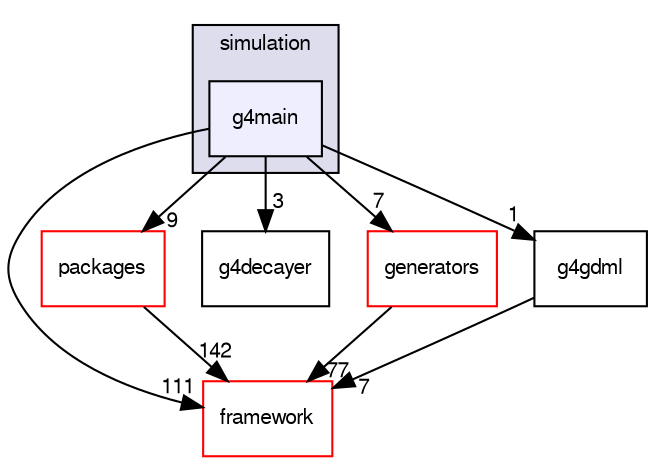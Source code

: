 digraph "/dev/shm/kenichi/update-e1039-doc/e1039-core/simulation/g4main" {
  bgcolor=transparent;
  compound=true
  node [ fontsize="10", fontname="FreeSans"];
  edge [ labelfontsize="10", labelfontname="FreeSans"];
  subgraph clusterdir_da541d554d94b5dd7d8677e6570914d2 {
    graph [ bgcolor="#ddddee", pencolor="black", label="simulation" fontname="FreeSans", fontsize="10", URL="dir_da541d554d94b5dd7d8677e6570914d2.html"]
  dir_6dbf4c28b450a5e981a5a6978e27aa63 [shape=box, label="g4main", style="filled", fillcolor="#eeeeff", pencolor="black", URL="dir_6dbf4c28b450a5e981a5a6978e27aa63.html"];
  }
  dir_68879e08c6651a210f7d5b44f4a6e313 [shape=box label="framework" color="red" URL="dir_68879e08c6651a210f7d5b44f4a6e313.html"];
  dir_8ea7cac0f8d8113a9a7e5b799137b771 [shape=box label="packages" color="red" URL="dir_8ea7cac0f8d8113a9a7e5b799137b771.html"];
  dir_96506df32658d64eb17e7e15ae8ddf22 [shape=box label="g4decayer" URL="dir_96506df32658d64eb17e7e15ae8ddf22.html"];
  dir_e00d85e4e5e7202633354b6b9bef7328 [shape=box label="generators" color="red" URL="dir_e00d85e4e5e7202633354b6b9bef7328.html"];
  dir_a82a11dc94e7855df3c677887c2f8ffb [shape=box label="g4gdml" URL="dir_a82a11dc94e7855df3c677887c2f8ffb.html"];
  dir_6dbf4c28b450a5e981a5a6978e27aa63->dir_68879e08c6651a210f7d5b44f4a6e313 [headlabel="111", labeldistance=1.5 headhref="dir_000076_000024.html"];
  dir_6dbf4c28b450a5e981a5a6978e27aa63->dir_8ea7cac0f8d8113a9a7e5b799137b771 [headlabel="9", labeldistance=1.5 headhref="dir_000076_000034.html"];
  dir_6dbf4c28b450a5e981a5a6978e27aa63->dir_96506df32658d64eb17e7e15ae8ddf22 [headlabel="3", labeldistance=1.5 headhref="dir_000076_000072.html"];
  dir_6dbf4c28b450a5e981a5a6978e27aa63->dir_e00d85e4e5e7202633354b6b9bef7328 [headlabel="7", labeldistance=1.5 headhref="dir_000076_000028.html"];
  dir_6dbf4c28b450a5e981a5a6978e27aa63->dir_a82a11dc94e7855df3c677887c2f8ffb [headlabel="1", labeldistance=1.5 headhref="dir_000076_000075.html"];
  dir_8ea7cac0f8d8113a9a7e5b799137b771->dir_68879e08c6651a210f7d5b44f4a6e313 [headlabel="142", labeldistance=1.5 headhref="dir_000034_000024.html"];
  dir_e00d85e4e5e7202633354b6b9bef7328->dir_68879e08c6651a210f7d5b44f4a6e313 [headlabel="77", labeldistance=1.5 headhref="dir_000028_000024.html"];
  dir_a82a11dc94e7855df3c677887c2f8ffb->dir_68879e08c6651a210f7d5b44f4a6e313 [headlabel="7", labeldistance=1.5 headhref="dir_000075_000024.html"];
}
